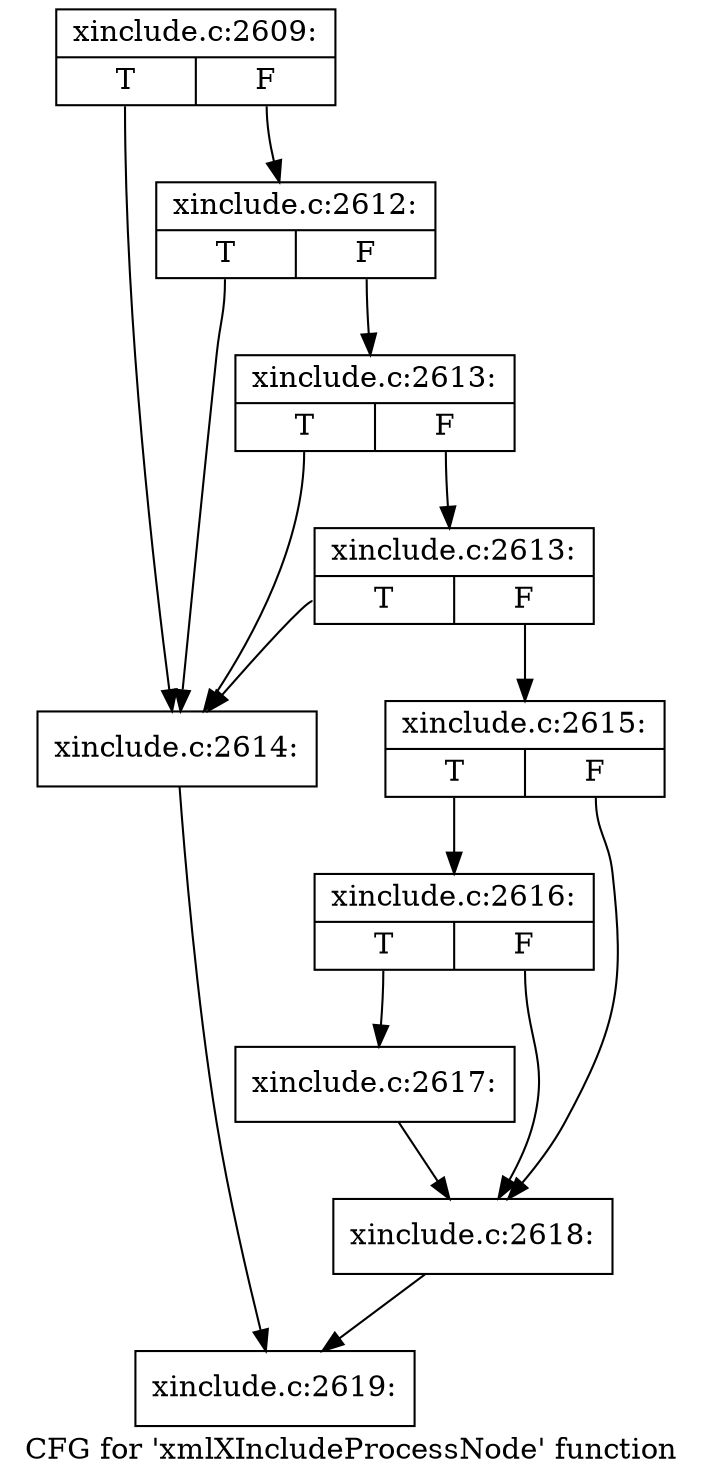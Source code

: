 digraph "CFG for 'xmlXIncludeProcessNode' function" {
	label="CFG for 'xmlXIncludeProcessNode' function";

	Node0x546b830 [shape=record,label="{xinclude.c:2609:|{<s0>T|<s1>F}}"];
	Node0x546b830:s0 -> Node0x53e6a80;
	Node0x546b830:s1 -> Node0x53e6c20;
	Node0x53e6c20 [shape=record,label="{xinclude.c:2612:|{<s0>T|<s1>F}}"];
	Node0x53e6c20:s0 -> Node0x53e6a80;
	Node0x53e6c20:s1 -> Node0x53e6ba0;
	Node0x53e6ba0 [shape=record,label="{xinclude.c:2613:|{<s0>T|<s1>F}}"];
	Node0x53e6ba0:s0 -> Node0x53e6a80;
	Node0x53e6ba0:s1 -> Node0x53e6b20;
	Node0x53e6b20 [shape=record,label="{xinclude.c:2613:|{<s0>T|<s1>F}}"];
	Node0x53e6b20:s0 -> Node0x53e6a80;
	Node0x53e6b20:s1 -> Node0x53e6ad0;
	Node0x53e6a80 [shape=record,label="{xinclude.c:2614:}"];
	Node0x53e6a80 -> Node0x546bab0;
	Node0x53e6ad0 [shape=record,label="{xinclude.c:2615:|{<s0>T|<s1>F}}"];
	Node0x53e6ad0:s0 -> Node0x546ddc0;
	Node0x53e6ad0:s1 -> Node0x546dd70;
	Node0x546ddc0 [shape=record,label="{xinclude.c:2616:|{<s0>T|<s1>F}}"];
	Node0x546ddc0:s0 -> Node0x546dd20;
	Node0x546ddc0:s1 -> Node0x546dd70;
	Node0x546dd20 [shape=record,label="{xinclude.c:2617:}"];
	Node0x546dd20 -> Node0x546dd70;
	Node0x546dd70 [shape=record,label="{xinclude.c:2618:}"];
	Node0x546dd70 -> Node0x546bab0;
	Node0x546bab0 [shape=record,label="{xinclude.c:2619:}"];
}
